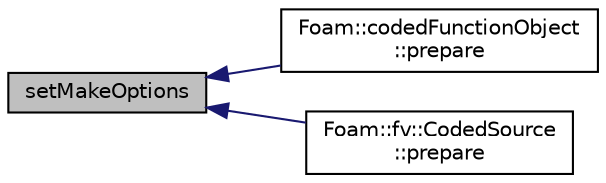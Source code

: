 digraph "setMakeOptions"
{
  bgcolor="transparent";
  edge [fontname="Helvetica",fontsize="10",labelfontname="Helvetica",labelfontsize="10"];
  node [fontname="Helvetica",fontsize="10",shape=record];
  rankdir="LR";
  Node1 [label="setMakeOptions",height=0.2,width=0.4,color="black", fillcolor="grey75", style="filled", fontcolor="black"];
  Node1 -> Node2 [dir="back",color="midnightblue",fontsize="10",style="solid",fontname="Helvetica"];
  Node2 [label="Foam::codedFunctionObject\l::prepare",height=0.2,width=0.4,color="black",URL="$a00308.html#a690705b8ff660cc2f986867bdf783564",tooltip="Adapt the context for the current object. "];
  Node1 -> Node3 [dir="back",color="midnightblue",fontsize="10",style="solid",fontname="Helvetica"];
  Node3 [label="Foam::fv::CodedSource\l::prepare",height=0.2,width=0.4,color="black",URL="$a00310.html#a690705b8ff660cc2f986867bdf783564",tooltip="Adapt the context for the current object. "];
}
